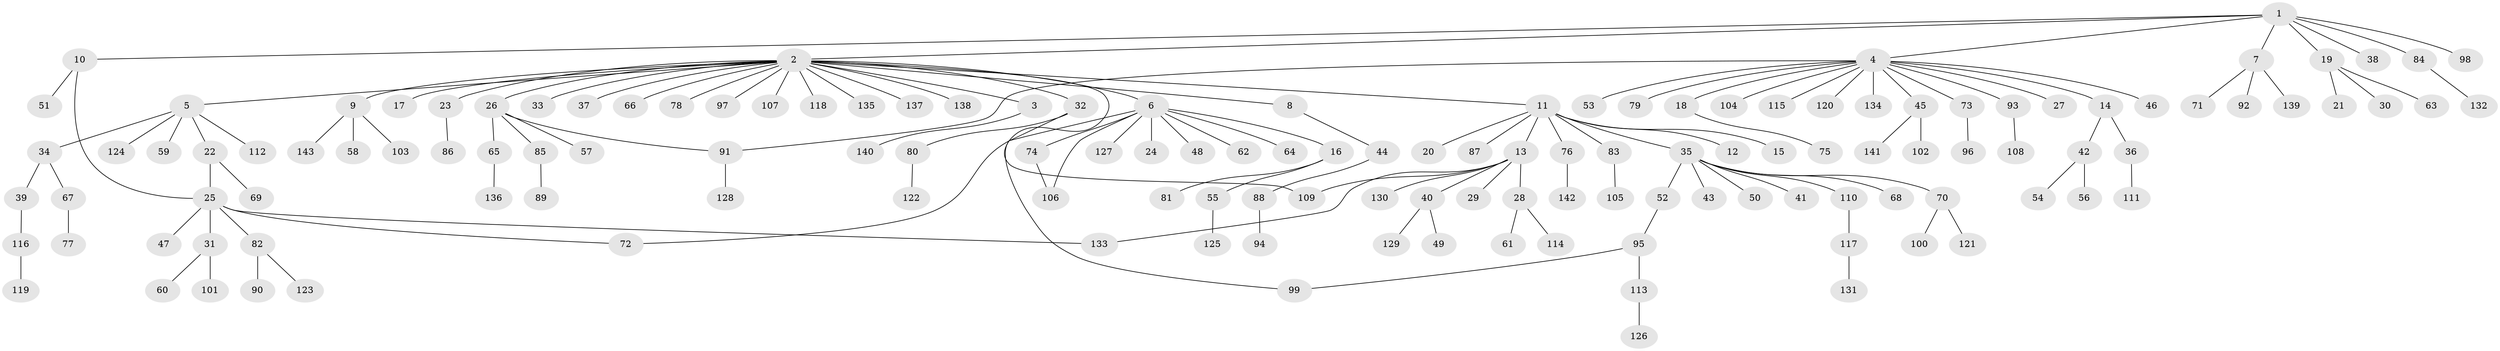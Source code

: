 // Generated by graph-tools (version 1.1) at 2025/26/03/09/25 03:26:02]
// undirected, 143 vertices, 149 edges
graph export_dot {
graph [start="1"]
  node [color=gray90,style=filled];
  1;
  2;
  3;
  4;
  5;
  6;
  7;
  8;
  9;
  10;
  11;
  12;
  13;
  14;
  15;
  16;
  17;
  18;
  19;
  20;
  21;
  22;
  23;
  24;
  25;
  26;
  27;
  28;
  29;
  30;
  31;
  32;
  33;
  34;
  35;
  36;
  37;
  38;
  39;
  40;
  41;
  42;
  43;
  44;
  45;
  46;
  47;
  48;
  49;
  50;
  51;
  52;
  53;
  54;
  55;
  56;
  57;
  58;
  59;
  60;
  61;
  62;
  63;
  64;
  65;
  66;
  67;
  68;
  69;
  70;
  71;
  72;
  73;
  74;
  75;
  76;
  77;
  78;
  79;
  80;
  81;
  82;
  83;
  84;
  85;
  86;
  87;
  88;
  89;
  90;
  91;
  92;
  93;
  94;
  95;
  96;
  97;
  98;
  99;
  100;
  101;
  102;
  103;
  104;
  105;
  106;
  107;
  108;
  109;
  110;
  111;
  112;
  113;
  114;
  115;
  116;
  117;
  118;
  119;
  120;
  121;
  122;
  123;
  124;
  125;
  126;
  127;
  128;
  129;
  130;
  131;
  132;
  133;
  134;
  135;
  136;
  137;
  138;
  139;
  140;
  141;
  142;
  143;
  1 -- 2;
  1 -- 4;
  1 -- 7;
  1 -- 10;
  1 -- 19;
  1 -- 38;
  1 -- 84;
  1 -- 98;
  2 -- 3;
  2 -- 5;
  2 -- 6;
  2 -- 8;
  2 -- 9;
  2 -- 11;
  2 -- 17;
  2 -- 23;
  2 -- 26;
  2 -- 32;
  2 -- 33;
  2 -- 37;
  2 -- 66;
  2 -- 78;
  2 -- 97;
  2 -- 99;
  2 -- 107;
  2 -- 118;
  2 -- 135;
  2 -- 137;
  2 -- 138;
  3 -- 140;
  4 -- 14;
  4 -- 18;
  4 -- 27;
  4 -- 45;
  4 -- 46;
  4 -- 53;
  4 -- 73;
  4 -- 79;
  4 -- 91;
  4 -- 93;
  4 -- 104;
  4 -- 115;
  4 -- 120;
  4 -- 134;
  5 -- 22;
  5 -- 34;
  5 -- 59;
  5 -- 112;
  5 -- 124;
  6 -- 16;
  6 -- 24;
  6 -- 48;
  6 -- 62;
  6 -- 64;
  6 -- 72;
  6 -- 74;
  6 -- 106;
  6 -- 127;
  7 -- 71;
  7 -- 92;
  7 -- 139;
  8 -- 44;
  9 -- 58;
  9 -- 103;
  9 -- 143;
  10 -- 25;
  10 -- 51;
  11 -- 12;
  11 -- 13;
  11 -- 15;
  11 -- 20;
  11 -- 35;
  11 -- 76;
  11 -- 83;
  11 -- 87;
  13 -- 28;
  13 -- 29;
  13 -- 40;
  13 -- 109;
  13 -- 130;
  13 -- 133;
  14 -- 36;
  14 -- 42;
  16 -- 55;
  16 -- 81;
  18 -- 75;
  19 -- 21;
  19 -- 30;
  19 -- 63;
  22 -- 25;
  22 -- 69;
  23 -- 86;
  25 -- 31;
  25 -- 47;
  25 -- 72;
  25 -- 82;
  25 -- 133;
  26 -- 57;
  26 -- 65;
  26 -- 85;
  26 -- 91;
  28 -- 61;
  28 -- 114;
  31 -- 60;
  31 -- 101;
  32 -- 80;
  32 -- 109;
  34 -- 39;
  34 -- 67;
  35 -- 41;
  35 -- 43;
  35 -- 50;
  35 -- 52;
  35 -- 68;
  35 -- 70;
  35 -- 110;
  36 -- 111;
  39 -- 116;
  40 -- 49;
  40 -- 129;
  42 -- 54;
  42 -- 56;
  44 -- 88;
  45 -- 102;
  45 -- 141;
  52 -- 95;
  55 -- 125;
  65 -- 136;
  67 -- 77;
  70 -- 100;
  70 -- 121;
  73 -- 96;
  74 -- 106;
  76 -- 142;
  80 -- 122;
  82 -- 90;
  82 -- 123;
  83 -- 105;
  84 -- 132;
  85 -- 89;
  88 -- 94;
  91 -- 128;
  93 -- 108;
  95 -- 99;
  95 -- 113;
  110 -- 117;
  113 -- 126;
  116 -- 119;
  117 -- 131;
}

